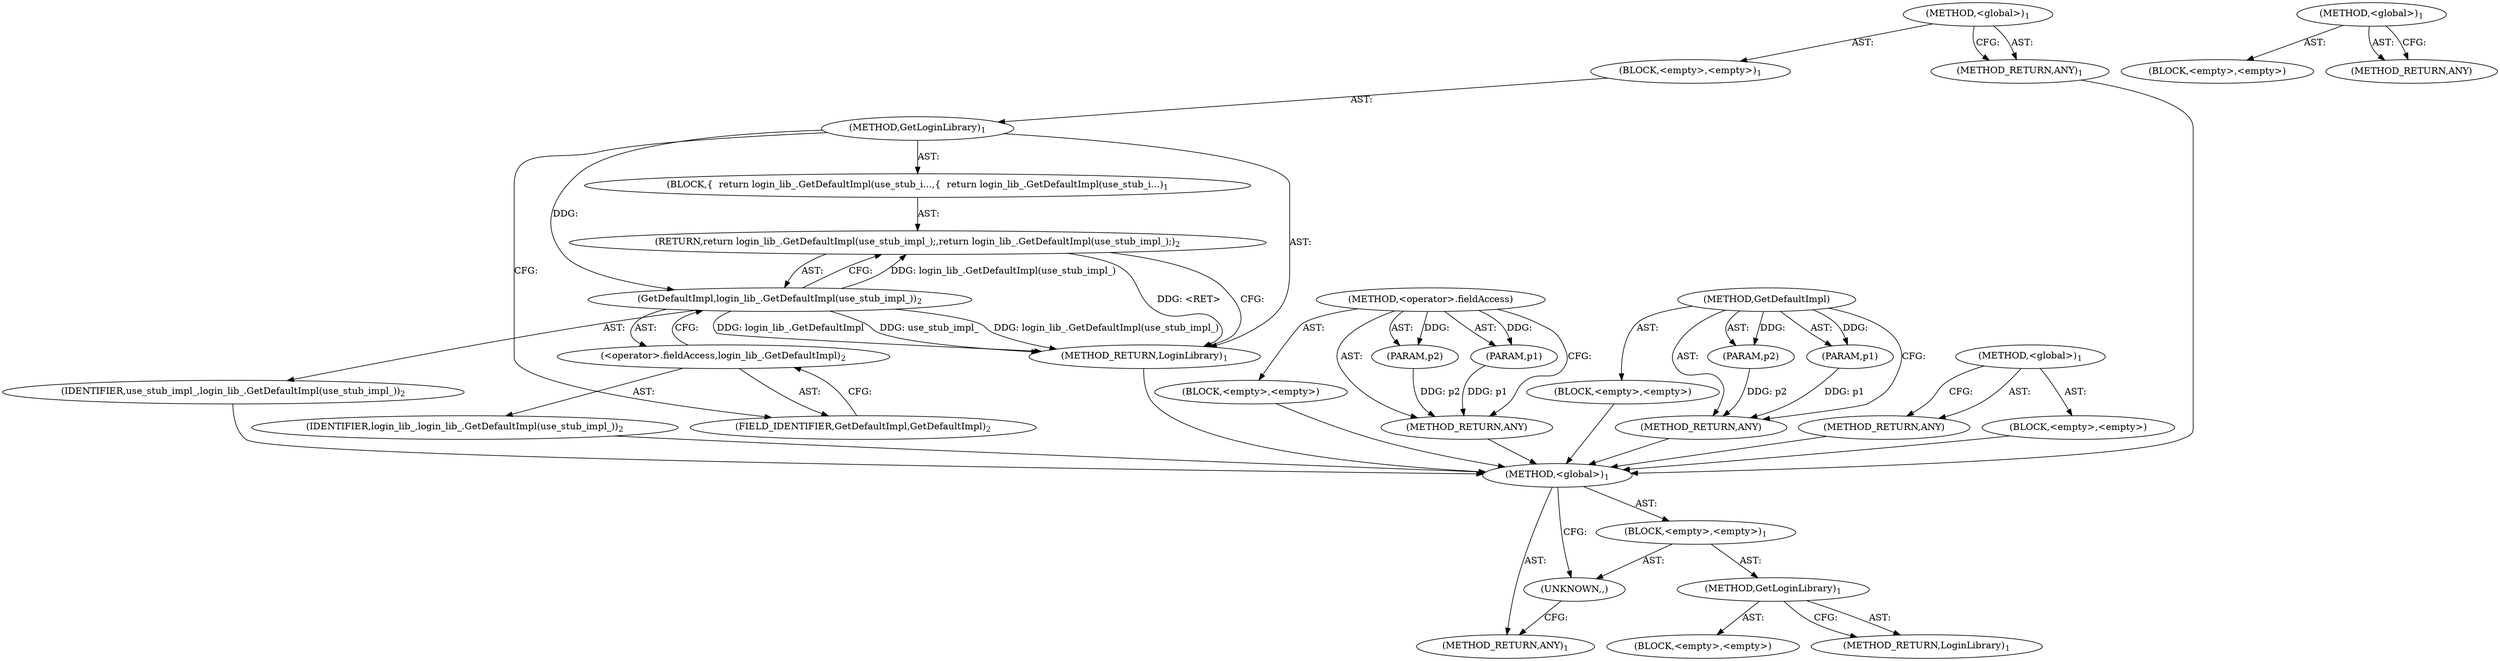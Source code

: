 digraph "&lt;global&gt;" {
vulnerable_6 [label=<(METHOD,&lt;global&gt;)<SUB>1</SUB>>];
vulnerable_7 [label=<(BLOCK,&lt;empty&gt;,&lt;empty&gt;)<SUB>1</SUB>>];
vulnerable_8 [label=<(METHOD,GetLoginLibrary)<SUB>1</SUB>>];
vulnerable_9 [label=<(BLOCK,{
  return login_lib_.GetDefaultImpl(use_stub_i...,{
  return login_lib_.GetDefaultImpl(use_stub_i...)<SUB>1</SUB>>];
vulnerable_10 [label=<(RETURN,return login_lib_.GetDefaultImpl(use_stub_impl_);,return login_lib_.GetDefaultImpl(use_stub_impl_);)<SUB>2</SUB>>];
vulnerable_11 [label=<(GetDefaultImpl,login_lib_.GetDefaultImpl(use_stub_impl_))<SUB>2</SUB>>];
vulnerable_12 [label=<(&lt;operator&gt;.fieldAccess,login_lib_.GetDefaultImpl)<SUB>2</SUB>>];
vulnerable_13 [label=<(IDENTIFIER,login_lib_,login_lib_.GetDefaultImpl(use_stub_impl_))<SUB>2</SUB>>];
vulnerable_14 [label=<(FIELD_IDENTIFIER,GetDefaultImpl,GetDefaultImpl)<SUB>2</SUB>>];
vulnerable_15 [label=<(IDENTIFIER,use_stub_impl_,login_lib_.GetDefaultImpl(use_stub_impl_))<SUB>2</SUB>>];
vulnerable_16 [label=<(METHOD_RETURN,LoginLibrary)<SUB>1</SUB>>];
vulnerable_18 [label=<(METHOD_RETURN,ANY)<SUB>1</SUB>>];
vulnerable_38 [label=<(METHOD,&lt;operator&gt;.fieldAccess)>];
vulnerable_39 [label=<(PARAM,p1)>];
vulnerable_40 [label=<(PARAM,p2)>];
vulnerable_41 [label=<(BLOCK,&lt;empty&gt;,&lt;empty&gt;)>];
vulnerable_42 [label=<(METHOD_RETURN,ANY)>];
vulnerable_33 [label=<(METHOD,GetDefaultImpl)>];
vulnerable_34 [label=<(PARAM,p1)>];
vulnerable_35 [label=<(PARAM,p2)>];
vulnerable_36 [label=<(BLOCK,&lt;empty&gt;,&lt;empty&gt;)>];
vulnerable_37 [label=<(METHOD_RETURN,ANY)>];
vulnerable_27 [label=<(METHOD,&lt;global&gt;)<SUB>1</SUB>>];
vulnerable_28 [label=<(BLOCK,&lt;empty&gt;,&lt;empty&gt;)>];
vulnerable_29 [label=<(METHOD_RETURN,ANY)>];
fixed_6 [label=<(METHOD,&lt;global&gt;)<SUB>1</SUB>>];
fixed_7 [label=<(BLOCK,&lt;empty&gt;,&lt;empty&gt;)<SUB>1</SUB>>];
fixed_8 [label=<(METHOD,GetLoginLibrary)<SUB>1</SUB>>];
fixed_9 [label=<(BLOCK,&lt;empty&gt;,&lt;empty&gt;)>];
fixed_10 [label=<(METHOD_RETURN,LoginLibrary)<SUB>1</SUB>>];
fixed_12 [label=<(UNKNOWN,,)>];
fixed_13 [label=<(METHOD_RETURN,ANY)<SUB>1</SUB>>];
fixed_22 [label=<(METHOD,&lt;global&gt;)<SUB>1</SUB>>];
fixed_23 [label=<(BLOCK,&lt;empty&gt;,&lt;empty&gt;)>];
fixed_24 [label=<(METHOD_RETURN,ANY)>];
vulnerable_6 -> vulnerable_7  [key=0, label="AST: "];
vulnerable_6 -> vulnerable_18  [key=0, label="AST: "];
vulnerable_6 -> vulnerable_18  [key=1, label="CFG: "];
vulnerable_7 -> vulnerable_8  [key=0, label="AST: "];
vulnerable_8 -> vulnerable_9  [key=0, label="AST: "];
vulnerable_8 -> vulnerable_16  [key=0, label="AST: "];
vulnerable_8 -> vulnerable_14  [key=0, label="CFG: "];
vulnerable_8 -> vulnerable_11  [key=0, label="DDG: "];
vulnerable_9 -> vulnerable_10  [key=0, label="AST: "];
vulnerable_10 -> vulnerable_11  [key=0, label="AST: "];
vulnerable_10 -> vulnerable_16  [key=0, label="CFG: "];
vulnerable_10 -> vulnerable_16  [key=1, label="DDG: &lt;RET&gt;"];
vulnerable_11 -> vulnerable_12  [key=0, label="AST: "];
vulnerable_11 -> vulnerable_15  [key=0, label="AST: "];
vulnerable_11 -> vulnerable_10  [key=0, label="CFG: "];
vulnerable_11 -> vulnerable_10  [key=1, label="DDG: login_lib_.GetDefaultImpl(use_stub_impl_)"];
vulnerable_11 -> vulnerable_16  [key=0, label="DDG: login_lib_.GetDefaultImpl"];
vulnerable_11 -> vulnerable_16  [key=1, label="DDG: use_stub_impl_"];
vulnerable_11 -> vulnerable_16  [key=2, label="DDG: login_lib_.GetDefaultImpl(use_stub_impl_)"];
vulnerable_12 -> vulnerable_13  [key=0, label="AST: "];
vulnerable_12 -> vulnerable_14  [key=0, label="AST: "];
vulnerable_12 -> vulnerable_11  [key=0, label="CFG: "];
vulnerable_13 -> fixed_6  [key=0];
vulnerable_14 -> vulnerable_12  [key=0, label="CFG: "];
vulnerable_15 -> fixed_6  [key=0];
vulnerable_16 -> fixed_6  [key=0];
vulnerable_18 -> fixed_6  [key=0];
vulnerable_38 -> vulnerable_39  [key=0, label="AST: "];
vulnerable_38 -> vulnerable_39  [key=1, label="DDG: "];
vulnerable_38 -> vulnerable_41  [key=0, label="AST: "];
vulnerable_38 -> vulnerable_40  [key=0, label="AST: "];
vulnerable_38 -> vulnerable_40  [key=1, label="DDG: "];
vulnerable_38 -> vulnerable_42  [key=0, label="AST: "];
vulnerable_38 -> vulnerable_42  [key=1, label="CFG: "];
vulnerable_39 -> vulnerable_42  [key=0, label="DDG: p1"];
vulnerable_40 -> vulnerable_42  [key=0, label="DDG: p2"];
vulnerable_41 -> fixed_6  [key=0];
vulnerable_42 -> fixed_6  [key=0];
vulnerable_33 -> vulnerable_34  [key=0, label="AST: "];
vulnerable_33 -> vulnerable_34  [key=1, label="DDG: "];
vulnerable_33 -> vulnerable_36  [key=0, label="AST: "];
vulnerable_33 -> vulnerable_35  [key=0, label="AST: "];
vulnerable_33 -> vulnerable_35  [key=1, label="DDG: "];
vulnerable_33 -> vulnerable_37  [key=0, label="AST: "];
vulnerable_33 -> vulnerable_37  [key=1, label="CFG: "];
vulnerable_34 -> vulnerable_37  [key=0, label="DDG: p1"];
vulnerable_35 -> vulnerable_37  [key=0, label="DDG: p2"];
vulnerable_36 -> fixed_6  [key=0];
vulnerable_37 -> fixed_6  [key=0];
vulnerable_27 -> vulnerable_28  [key=0, label="AST: "];
vulnerable_27 -> vulnerable_29  [key=0, label="AST: "];
vulnerable_27 -> vulnerable_29  [key=1, label="CFG: "];
vulnerable_28 -> fixed_6  [key=0];
vulnerable_29 -> fixed_6  [key=0];
fixed_6 -> fixed_7  [key=0, label="AST: "];
fixed_6 -> fixed_13  [key=0, label="AST: "];
fixed_6 -> fixed_12  [key=0, label="CFG: "];
fixed_7 -> fixed_8  [key=0, label="AST: "];
fixed_7 -> fixed_12  [key=0, label="AST: "];
fixed_8 -> fixed_9  [key=0, label="AST: "];
fixed_8 -> fixed_10  [key=0, label="AST: "];
fixed_8 -> fixed_10  [key=1, label="CFG: "];
fixed_12 -> fixed_13  [key=0, label="CFG: "];
fixed_22 -> fixed_23  [key=0, label="AST: "];
fixed_22 -> fixed_24  [key=0, label="AST: "];
fixed_22 -> fixed_24  [key=1, label="CFG: "];
}
